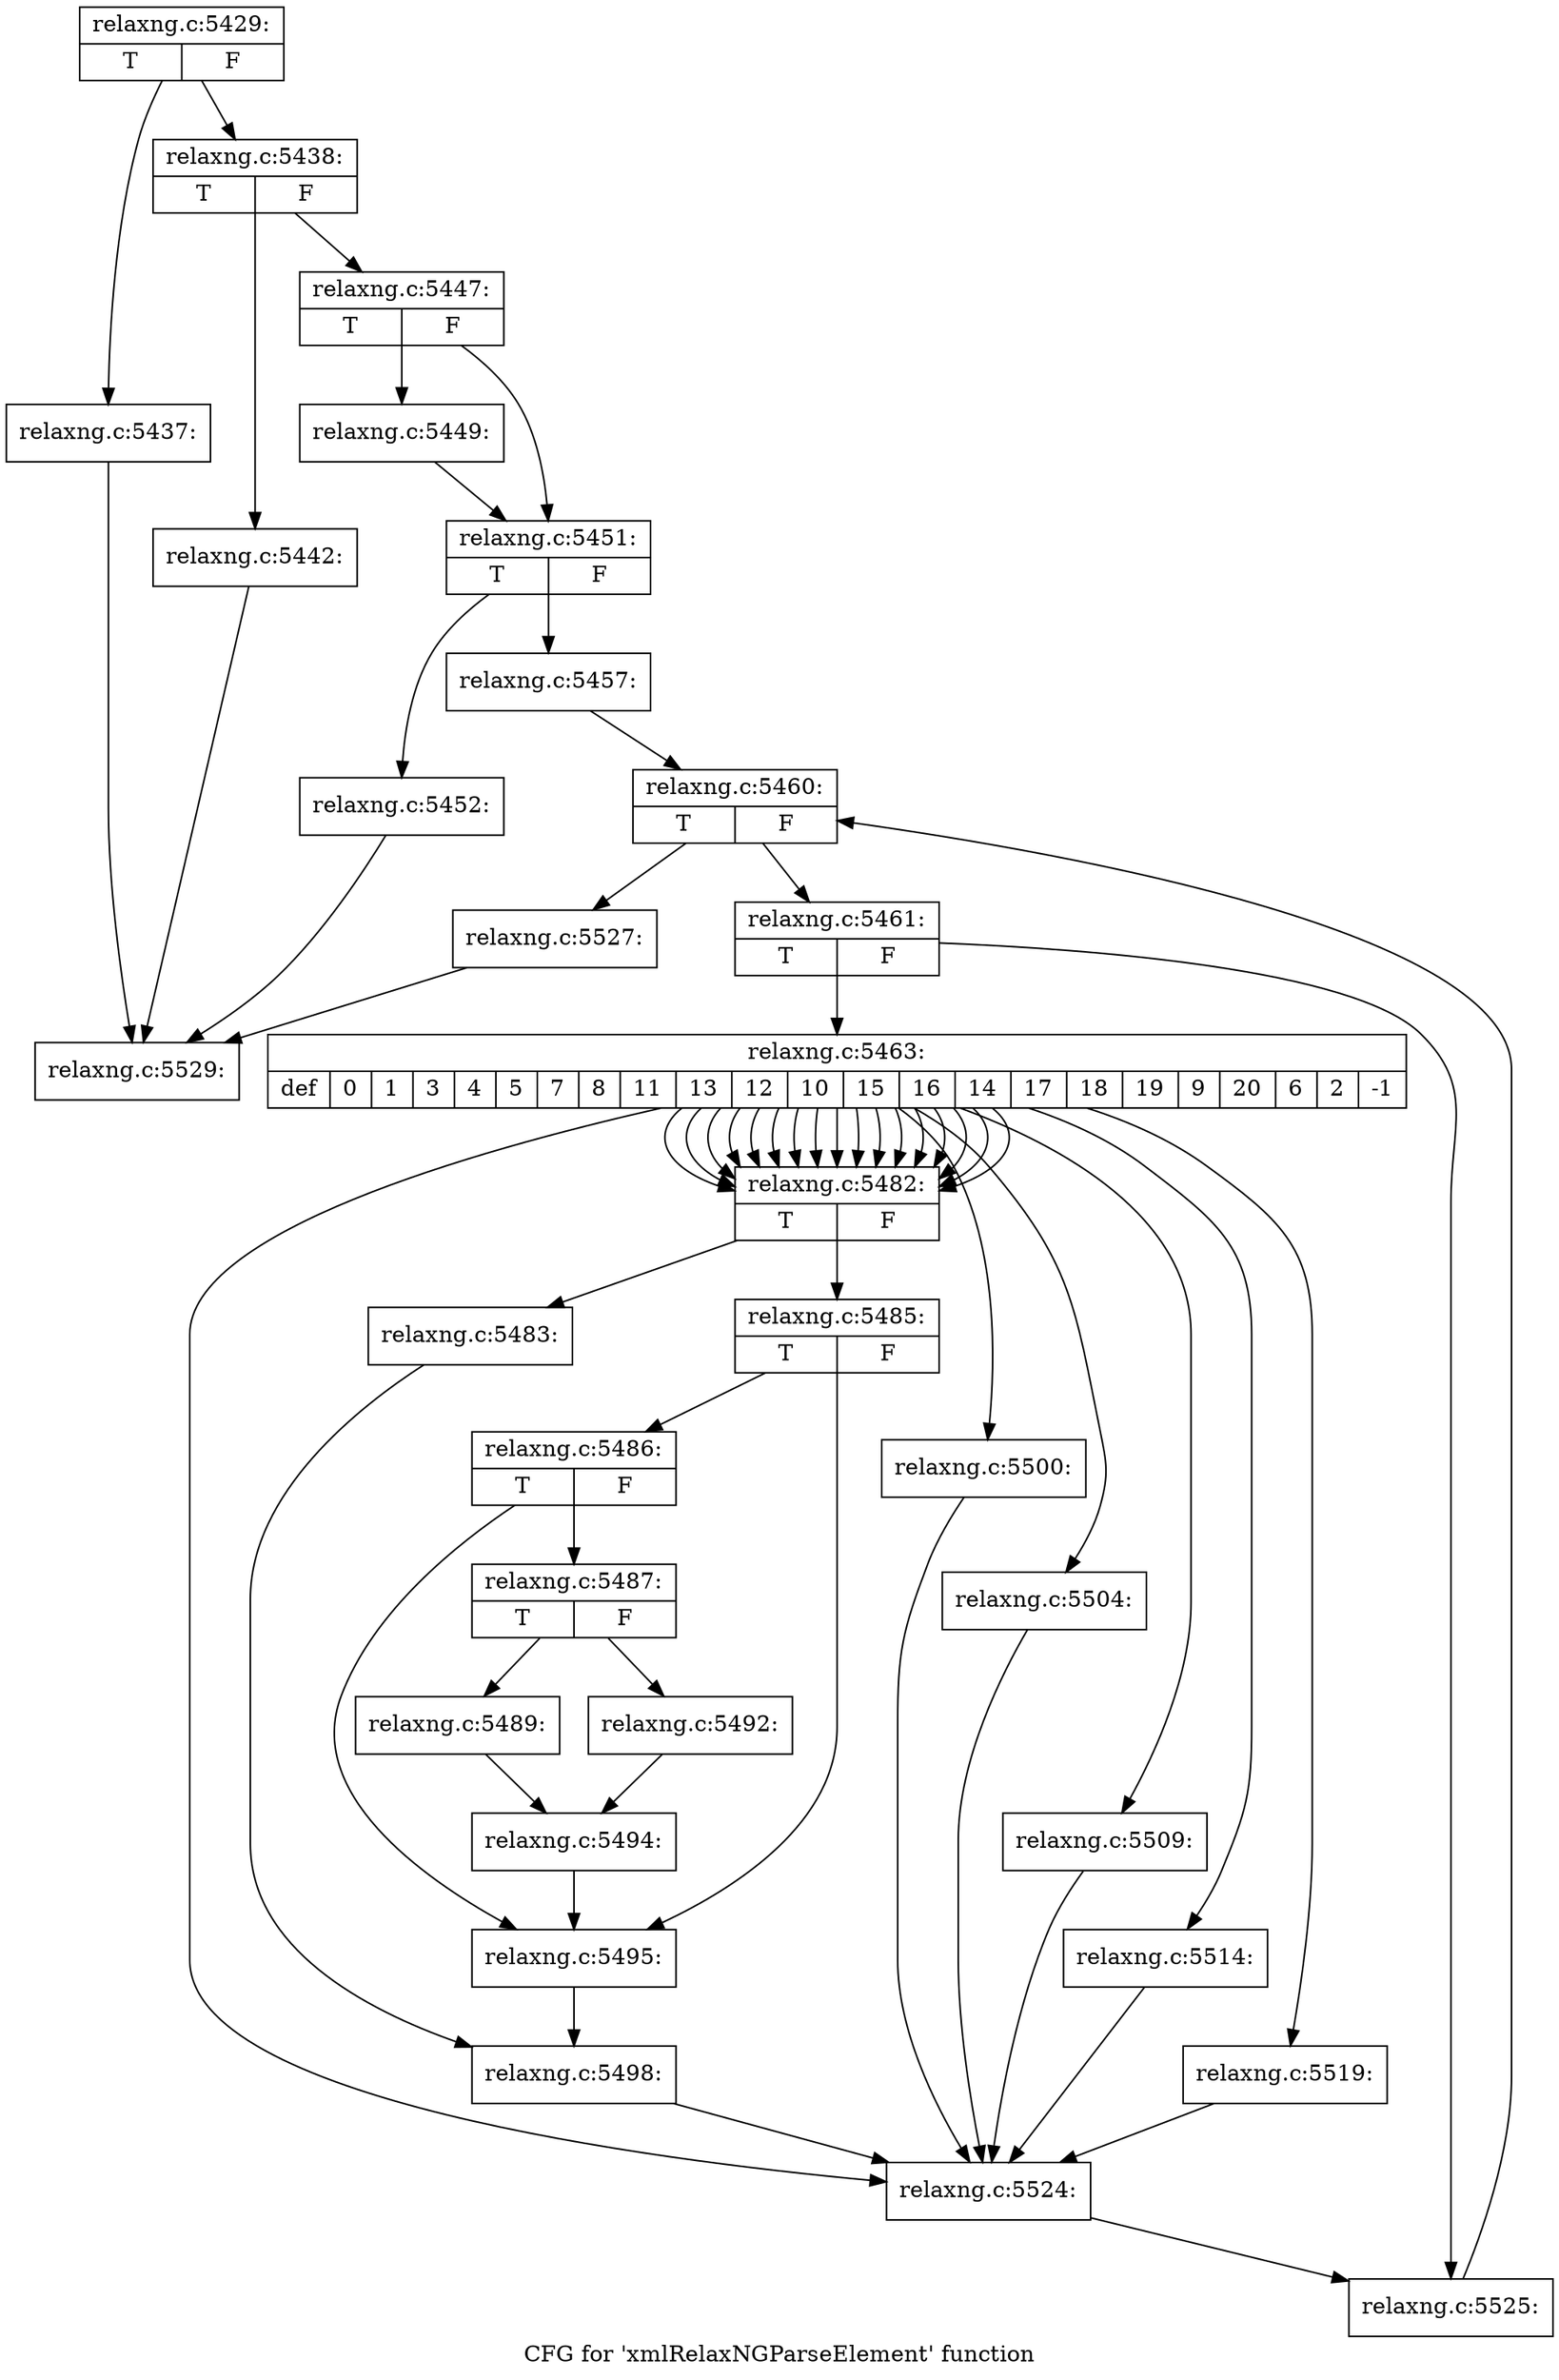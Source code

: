 digraph "CFG for 'xmlRelaxNGParseElement' function" {
	label="CFG for 'xmlRelaxNGParseElement' function";

	Node0x555e9c3cf250 [shape=record,label="{relaxng.c:5429:|{<s0>T|<s1>F}}"];
	Node0x555e9c3cf250 -> Node0x555e9c3e2860;
	Node0x555e9c3cf250 -> Node0x555e9c3e28b0;
	Node0x555e9c3e2860 [shape=record,label="{relaxng.c:5437:}"];
	Node0x555e9c3e2860 -> Node0x555e9c3da560;
	Node0x555e9c3e28b0 [shape=record,label="{relaxng.c:5438:|{<s0>T|<s1>F}}"];
	Node0x555e9c3e28b0 -> Node0x555e9c3e3480;
	Node0x555e9c3e28b0 -> Node0x555e9c3e34d0;
	Node0x555e9c3e3480 [shape=record,label="{relaxng.c:5442:}"];
	Node0x555e9c3e3480 -> Node0x555e9c3da560;
	Node0x555e9c3e34d0 [shape=record,label="{relaxng.c:5447:|{<s0>T|<s1>F}}"];
	Node0x555e9c3e34d0 -> Node0x555e9c3e4be0;
	Node0x555e9c3e34d0 -> Node0x555e9c3e4c30;
	Node0x555e9c3e4be0 [shape=record,label="{relaxng.c:5449:}"];
	Node0x555e9c3e4be0 -> Node0x555e9c3e4c30;
	Node0x555e9c3e4c30 [shape=record,label="{relaxng.c:5451:|{<s0>T|<s1>F}}"];
	Node0x555e9c3e4c30 -> Node0x555e9c3e5120;
	Node0x555e9c3e4c30 -> Node0x555e9c3e5170;
	Node0x555e9c3e5120 [shape=record,label="{relaxng.c:5452:}"];
	Node0x555e9c3e5120 -> Node0x555e9c3da560;
	Node0x555e9c3e5170 [shape=record,label="{relaxng.c:5457:}"];
	Node0x555e9c3e5170 -> Node0x555e9c3e61c0;
	Node0x555e9c3e61c0 [shape=record,label="{relaxng.c:5460:|{<s0>T|<s1>F}}"];
	Node0x555e9c3e61c0 -> Node0x555e9c3e65c0;
	Node0x555e9c3e61c0 -> Node0x555e9c3e63e0;
	Node0x555e9c3e65c0 [shape=record,label="{relaxng.c:5461:|{<s0>T|<s1>F}}"];
	Node0x555e9c3e65c0 -> Node0x555e9c3e6960;
	Node0x555e9c3e65c0 -> Node0x555e9c3e69b0;
	Node0x555e9c3e6960 [shape=record,label="{relaxng.c:5463:|{<s0>def|<s1>0|<s2>1|<s3>3|<s4>4|<s5>5|<s6>7|<s7>8|<s8>11|<s9>13|<s10>12|<s11>10|<s12>15|<s13>16|<s14>14|<s15>17|<s16>18|<s17>19|<s18>9|<s19>20|<s20>6|<s21>2|<s22>-1}}"];
	Node0x555e9c3e6960 -> Node0x555e9c3e6f40;
	Node0x555e9c3e6960 -> Node0x555e9c3e7270;
	Node0x555e9c3e6960 -> Node0x555e9c3e7270;
	Node0x555e9c3e6960 -> Node0x555e9c3e7270;
	Node0x555e9c3e6960 -> Node0x555e9c3e7270;
	Node0x555e9c3e6960 -> Node0x555e9c3e7270;
	Node0x555e9c3e6960 -> Node0x555e9c3e7270;
	Node0x555e9c3e6960 -> Node0x555e9c3e7270;
	Node0x555e9c3e6960 -> Node0x555e9c3e7270;
	Node0x555e9c3e6960 -> Node0x555e9c3e7270;
	Node0x555e9c3e6960 -> Node0x555e9c3e7270;
	Node0x555e9c3e6960 -> Node0x555e9c3e7270;
	Node0x555e9c3e6960 -> Node0x555e9c3e7270;
	Node0x555e9c3e6960 -> Node0x555e9c3e7270;
	Node0x555e9c3e6960 -> Node0x555e9c3e7270;
	Node0x555e9c3e6960 -> Node0x555e9c3e7270;
	Node0x555e9c3e6960 -> Node0x555e9c3e7270;
	Node0x555e9c3e6960 -> Node0x555e9c3e7270;
	Node0x555e9c3e6960 -> Node0x555e9c3ea390;
	Node0x555e9c3e6960 -> Node0x555e9c3eaae0;
	Node0x555e9c3e6960 -> Node0x555e9c3eb0d0;
	Node0x555e9c3e6960 -> Node0x555e9c3eb680;
	Node0x555e9c3e6960 -> Node0x555e9c3ebc30;
	Node0x555e9c3e7270 [shape=record,label="{relaxng.c:5482:|{<s0>T|<s1>F}}"];
	Node0x555e9c3e7270 -> Node0x555e9c3e4370;
	Node0x555e9c3e7270 -> Node0x555e9c3e41b0;
	Node0x555e9c3e4370 [shape=record,label="{relaxng.c:5483:}"];
	Node0x555e9c3e4370 -> Node0x555e9c3e43c0;
	Node0x555e9c3e41b0 [shape=record,label="{relaxng.c:5485:|{<s0>T|<s1>F}}"];
	Node0x555e9c3e41b0 -> Node0x555e9c3e8000;
	Node0x555e9c3e41b0 -> Node0x555e9c3e7fb0;
	Node0x555e9c3e8000 [shape=record,label="{relaxng.c:5486:|{<s0>T|<s1>F}}"];
	Node0x555e9c3e8000 -> Node0x555e9c3e7f60;
	Node0x555e9c3e8000 -> Node0x555e9c3e7fb0;
	Node0x555e9c3e7f60 [shape=record,label="{relaxng.c:5487:|{<s0>T|<s1>F}}"];
	Node0x555e9c3e7f60 -> Node0x555e9c3e8c50;
	Node0x555e9c3e7f60 -> Node0x555e9c3e8cf0;
	Node0x555e9c3e8c50 [shape=record,label="{relaxng.c:5489:}"];
	Node0x555e9c3e8c50 -> Node0x555e9c3e8ca0;
	Node0x555e9c3e8cf0 [shape=record,label="{relaxng.c:5492:}"];
	Node0x555e9c3e8cf0 -> Node0x555e9c3e8ca0;
	Node0x555e9c3e8ca0 [shape=record,label="{relaxng.c:5494:}"];
	Node0x555e9c3e8ca0 -> Node0x555e9c3e7fb0;
	Node0x555e9c3e7fb0 [shape=record,label="{relaxng.c:5495:}"];
	Node0x555e9c3e7fb0 -> Node0x555e9c3e43c0;
	Node0x555e9c3e43c0 [shape=record,label="{relaxng.c:5498:}"];
	Node0x555e9c3e43c0 -> Node0x555e9c3e6f40;
	Node0x555e9c3ea390 [shape=record,label="{relaxng.c:5500:}"];
	Node0x555e9c3ea390 -> Node0x555e9c3e6f40;
	Node0x555e9c3eaae0 [shape=record,label="{relaxng.c:5504:}"];
	Node0x555e9c3eaae0 -> Node0x555e9c3e6f40;
	Node0x555e9c3eb0d0 [shape=record,label="{relaxng.c:5509:}"];
	Node0x555e9c3eb0d0 -> Node0x555e9c3e6f40;
	Node0x555e9c3eb680 [shape=record,label="{relaxng.c:5514:}"];
	Node0x555e9c3eb680 -> Node0x555e9c3e6f40;
	Node0x555e9c3ebc30 [shape=record,label="{relaxng.c:5519:}"];
	Node0x555e9c3ebc30 -> Node0x555e9c3e6f40;
	Node0x555e9c3e6f40 [shape=record,label="{relaxng.c:5524:}"];
	Node0x555e9c3e6f40 -> Node0x555e9c3e69b0;
	Node0x555e9c3e69b0 [shape=record,label="{relaxng.c:5525:}"];
	Node0x555e9c3e69b0 -> Node0x555e9c3e61c0;
	Node0x555e9c3e63e0 [shape=record,label="{relaxng.c:5527:}"];
	Node0x555e9c3e63e0 -> Node0x555e9c3da560;
	Node0x555e9c3da560 [shape=record,label="{relaxng.c:5529:}"];
}
